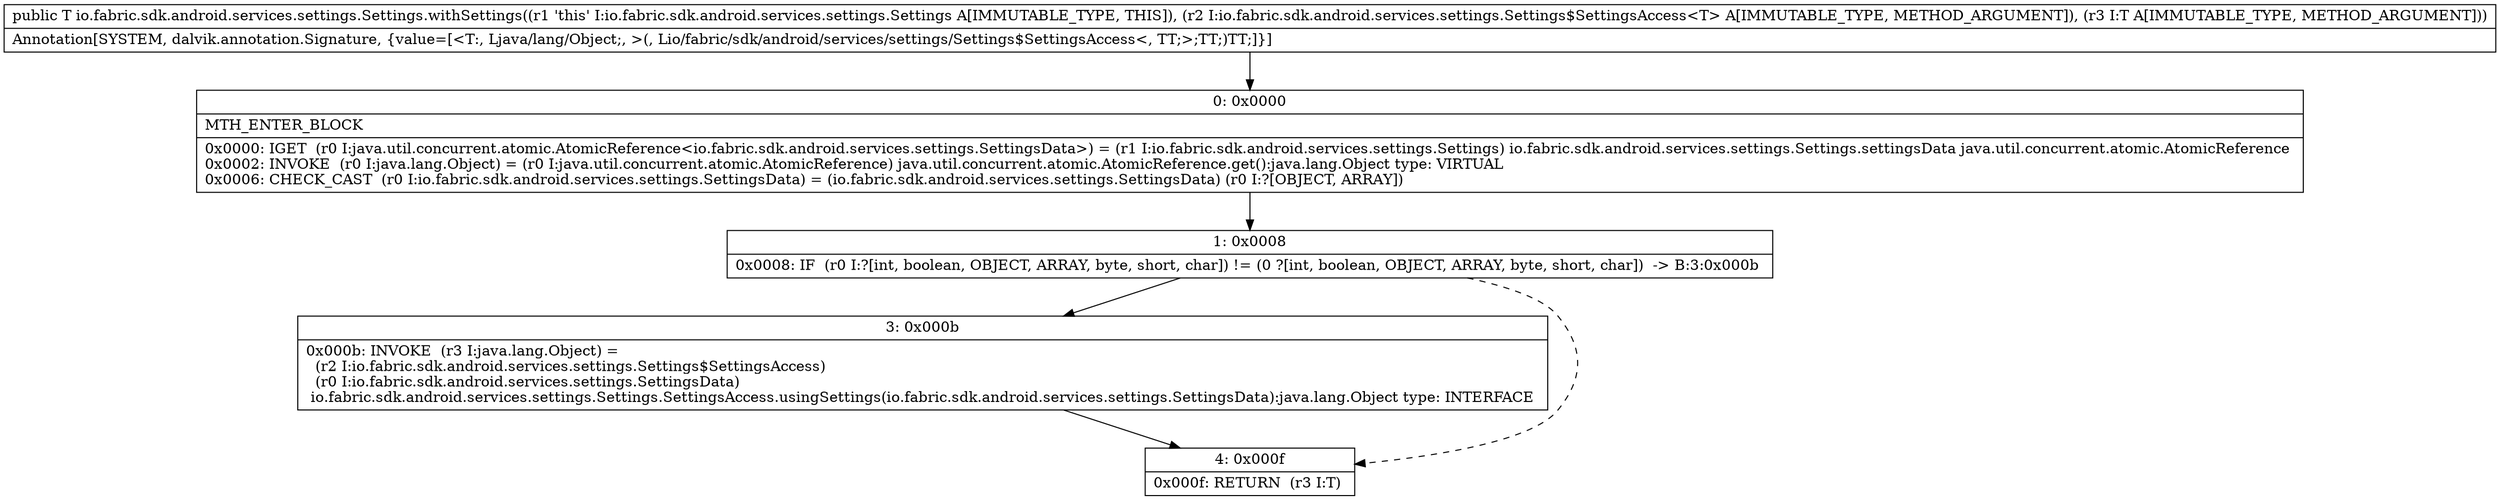 digraph "CFG forio.fabric.sdk.android.services.settings.Settings.withSettings(Lio\/fabric\/sdk\/android\/services\/settings\/Settings$SettingsAccess;Ljava\/lang\/Object;)Ljava\/lang\/Object;" {
Node_0 [shape=record,label="{0\:\ 0x0000|MTH_ENTER_BLOCK\l|0x0000: IGET  (r0 I:java.util.concurrent.atomic.AtomicReference\<io.fabric.sdk.android.services.settings.SettingsData\>) = (r1 I:io.fabric.sdk.android.services.settings.Settings) io.fabric.sdk.android.services.settings.Settings.settingsData java.util.concurrent.atomic.AtomicReference \l0x0002: INVOKE  (r0 I:java.lang.Object) = (r0 I:java.util.concurrent.atomic.AtomicReference) java.util.concurrent.atomic.AtomicReference.get():java.lang.Object type: VIRTUAL \l0x0006: CHECK_CAST  (r0 I:io.fabric.sdk.android.services.settings.SettingsData) = (io.fabric.sdk.android.services.settings.SettingsData) (r0 I:?[OBJECT, ARRAY]) \l}"];
Node_1 [shape=record,label="{1\:\ 0x0008|0x0008: IF  (r0 I:?[int, boolean, OBJECT, ARRAY, byte, short, char]) != (0 ?[int, boolean, OBJECT, ARRAY, byte, short, char])  \-\> B:3:0x000b \l}"];
Node_3 [shape=record,label="{3\:\ 0x000b|0x000b: INVOKE  (r3 I:java.lang.Object) = \l  (r2 I:io.fabric.sdk.android.services.settings.Settings$SettingsAccess)\l  (r0 I:io.fabric.sdk.android.services.settings.SettingsData)\l io.fabric.sdk.android.services.settings.Settings.SettingsAccess.usingSettings(io.fabric.sdk.android.services.settings.SettingsData):java.lang.Object type: INTERFACE \l}"];
Node_4 [shape=record,label="{4\:\ 0x000f|0x000f: RETURN  (r3 I:T) \l}"];
MethodNode[shape=record,label="{public T io.fabric.sdk.android.services.settings.Settings.withSettings((r1 'this' I:io.fabric.sdk.android.services.settings.Settings A[IMMUTABLE_TYPE, THIS]), (r2 I:io.fabric.sdk.android.services.settings.Settings$SettingsAccess\<T\> A[IMMUTABLE_TYPE, METHOD_ARGUMENT]), (r3 I:T A[IMMUTABLE_TYPE, METHOD_ARGUMENT]))  | Annotation[SYSTEM, dalvik.annotation.Signature, \{value=[\<T:, Ljava\/lang\/Object;, \>(, Lio\/fabric\/sdk\/android\/services\/settings\/Settings$SettingsAccess\<, TT;\>;TT;)TT;]\}]\l}"];
MethodNode -> Node_0;
Node_0 -> Node_1;
Node_1 -> Node_3;
Node_1 -> Node_4[style=dashed];
Node_3 -> Node_4;
}

